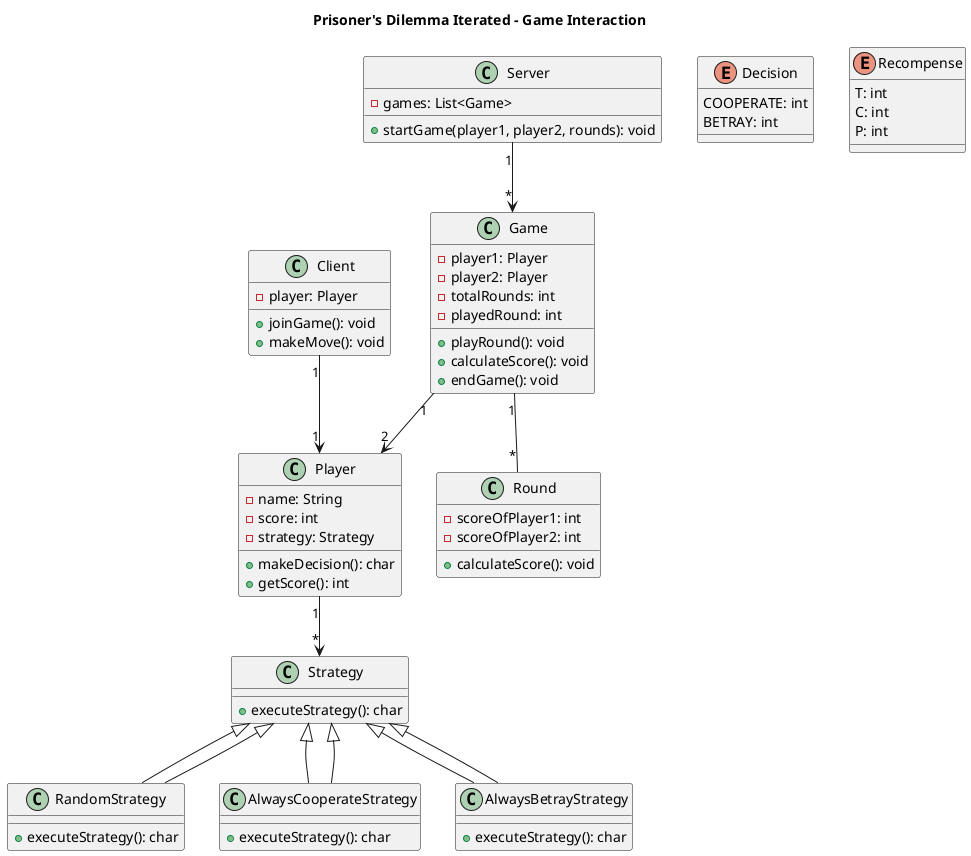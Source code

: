 @startuml
title Prisoner's Dilemma Iterated - Game Interaction

class Player {
    -name: String
    -score: int
    -strategy: Strategy
    +makeDecision(): char
    +getScore(): int
}

class Strategy {
    +executeStrategy(): char
}

enum Decision{
    COOPERATE: int
    BETRAY: int
}

enum Recompense {
    T: int
    C: int
    P: int
}

class Round {
    -scoreOfPlayer1: int
    -scoreOfPlayer2: int
    +calculateScore(): void
}

class Game {
    -player1: Player
    -player2: Player
    -totalRounds: int
    -playedRound: int
    +playRound(): void
    +calculateScore(): void
    +endGame(): void
}

class Server {
    -games: List<Game>
    +startGame(player1, player2, rounds): void
}

class Client {
    -player: Player
    +joinGame(): void
    +makeMove(): void
}

class RandomStrategy extends Strategy {
    +executeStrategy(): char
}

class AlwaysCooperateStrategy extends Strategy {
    +executeStrategy(): char
}

class AlwaysBetrayStrategy extends Strategy {
    +executeStrategy(): char
}

Player "1" --> "*" Strategy
Game "1" --> "2" Player
Server "1" --> "*" Game
Client "1" --> "1" Player
Game "1" -- "*" Round
Strategy <|-- RandomStrategy
Strategy <|-- AlwaysCooperateStrategy
Strategy <|-- AlwaysBetrayStrategy

@enduml
